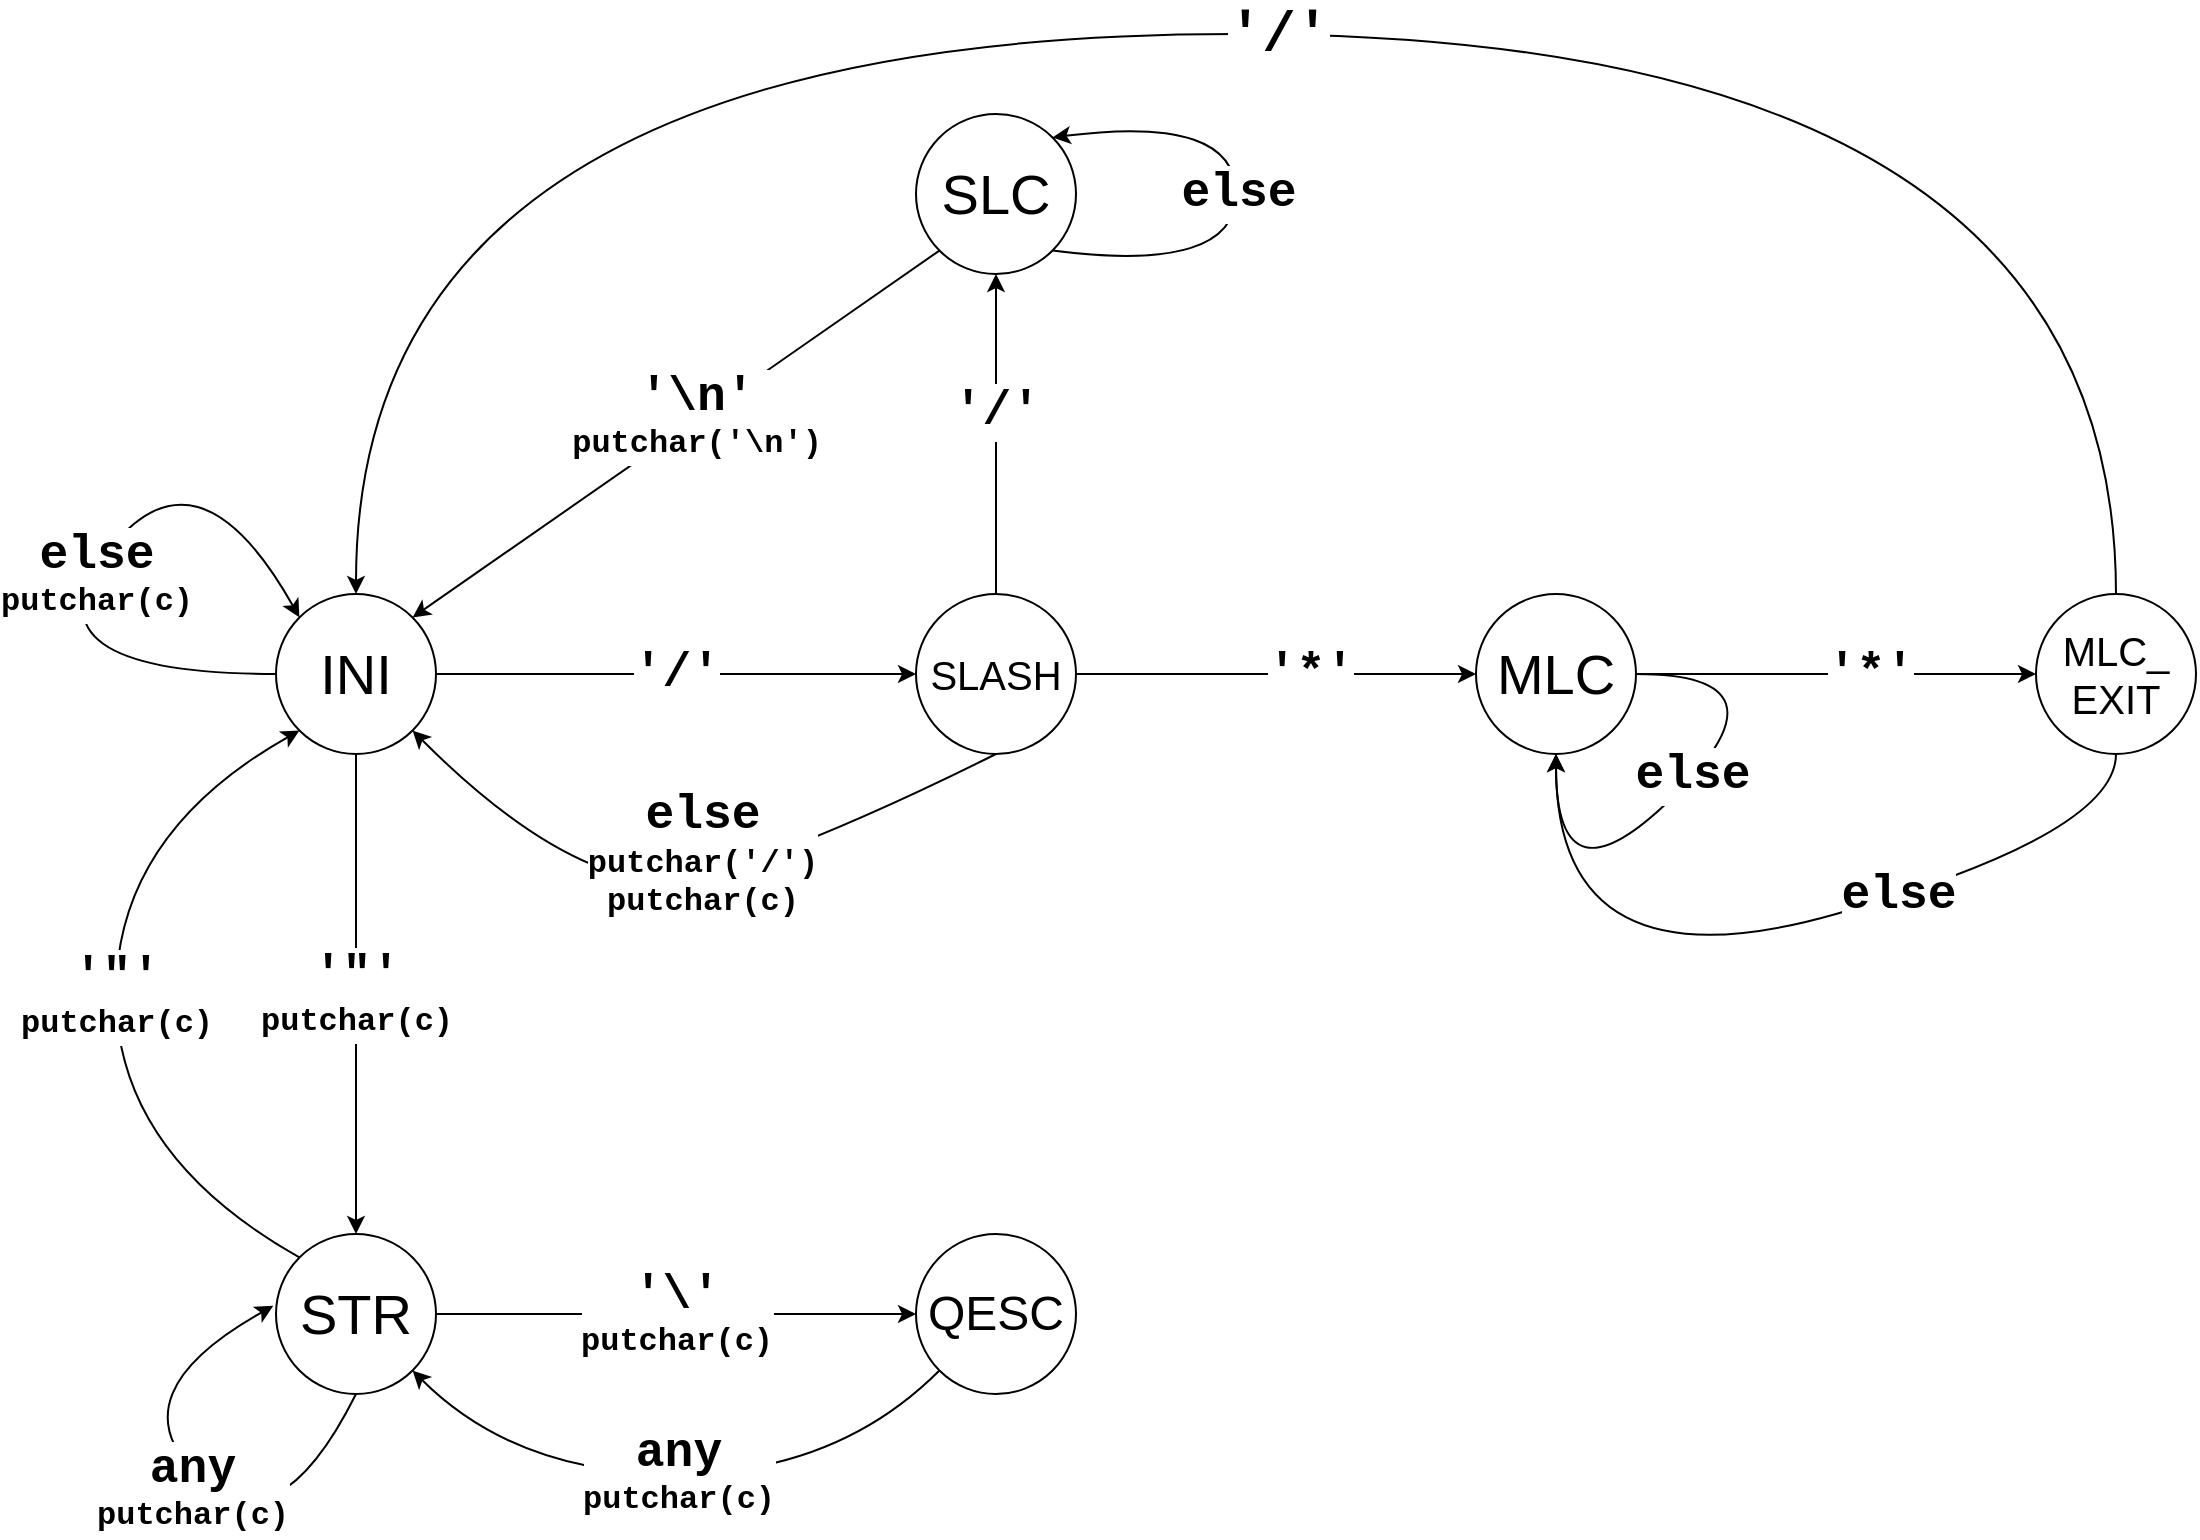 <mxfile version="21.6.1" type="device">
  <diagram name="Page-1" id="m9mnmYUp-4mi6UZCbh7n">
    <mxGraphModel dx="1313" dy="798" grid="1" gridSize="10" guides="1" tooltips="1" connect="1" arrows="1" fold="1" page="1" pageScale="1" pageWidth="3000" pageHeight="3000" math="0" shadow="0">
      <root>
        <mxCell id="0" />
        <mxCell id="1" parent="0" />
        <mxCell id="AMoFaE7joyPMXflnSyXj-1" value="&lt;span style=&quot;font-size: 28px;&quot;&gt;INI&lt;/span&gt;" style="ellipse;whiteSpace=wrap;html=1;aspect=fixed;" parent="1" vertex="1">
          <mxGeometry x="360" y="360" width="80" height="80" as="geometry" />
        </mxCell>
        <mxCell id="AMoFaE7joyPMXflnSyXj-2" value="&lt;font style=&quot;font-size: 20px;&quot;&gt;SLASH&lt;/font&gt;" style="ellipse;whiteSpace=wrap;html=1;aspect=fixed;" parent="1" vertex="1">
          <mxGeometry x="680" y="360" width="80" height="80" as="geometry" />
        </mxCell>
        <mxCell id="AMoFaE7joyPMXflnSyXj-3" value="" style="endArrow=classic;html=1;rounded=0;exitX=1;exitY=0.5;exitDx=0;exitDy=0;entryX=0;entryY=0.5;entryDx=0;entryDy=0;" parent="1" source="AMoFaE7joyPMXflnSyXj-22" target="H5EoVn_Cu4zVBm4JNlwW-1" edge="1">
          <mxGeometry width="50" height="50" relative="1" as="geometry">
            <mxPoint x="430" y="770" as="sourcePoint" />
            <mxPoint x="670" y="770" as="targetPoint" />
          </mxGeometry>
        </mxCell>
        <mxCell id="AMoFaE7joyPMXflnSyXj-4" value="&lt;font style=&quot;&quot; face=&quot;Courier New&quot;&gt;&lt;b style=&quot;&quot;&gt;&lt;span style=&quot;font-size: 24px;&quot;&gt;&#39;\&#39;&lt;/span&gt;&lt;br&gt;&lt;font style=&quot;font-size: 16px;&quot;&gt;putchar(c)&lt;/font&gt;&lt;br&gt;&lt;/b&gt;&lt;/font&gt;" style="edgeLabel;html=1;align=center;verticalAlign=middle;resizable=0;points=[];" parent="AMoFaE7joyPMXflnSyXj-3" vertex="1" connectable="0">
          <mxGeometry x="0.158" y="1" relative="1" as="geometry">
            <mxPoint x="-19" y="1" as="offset" />
          </mxGeometry>
        </mxCell>
        <mxCell id="AMoFaE7joyPMXflnSyXj-5" value="&lt;font style=&quot;font-size: 28px;&quot;&gt;SLC&lt;/font&gt;" style="ellipse;whiteSpace=wrap;html=1;aspect=fixed;" parent="1" vertex="1">
          <mxGeometry x="680" y="120" width="80" height="80" as="geometry" />
        </mxCell>
        <mxCell id="AMoFaE7joyPMXflnSyXj-6" value="" style="endArrow=classic;html=1;rounded=0;exitX=0.5;exitY=0;exitDx=0;exitDy=0;entryX=0.5;entryY=1;entryDx=0;entryDy=0;" parent="1" source="AMoFaE7joyPMXflnSyXj-2" target="AMoFaE7joyPMXflnSyXj-5" edge="1">
          <mxGeometry width="50" height="50" relative="1" as="geometry">
            <mxPoint x="480" y="330" as="sourcePoint" />
            <mxPoint x="720" y="330" as="targetPoint" />
          </mxGeometry>
        </mxCell>
        <mxCell id="AMoFaE7joyPMXflnSyXj-7" value="&lt;font style=&quot;font-size: 24px;&quot; face=&quot;Courier New&quot;&gt;&lt;b&gt;&#39;/&#39;&lt;/b&gt;&lt;/font&gt;" style="edgeLabel;html=1;align=center;verticalAlign=middle;resizable=0;points=[];" parent="AMoFaE7joyPMXflnSyXj-6" vertex="1" connectable="0">
          <mxGeometry x="0.158" y="1" relative="1" as="geometry">
            <mxPoint x="1" y="1" as="offset" />
          </mxGeometry>
        </mxCell>
        <mxCell id="AMoFaE7joyPMXflnSyXj-8" value="" style="endArrow=classic;html=1;rounded=0;exitX=0;exitY=1;exitDx=0;exitDy=0;entryX=1;entryY=0;entryDx=0;entryDy=0;" parent="1" source="AMoFaE7joyPMXflnSyXj-5" target="AMoFaE7joyPMXflnSyXj-1" edge="1">
          <mxGeometry width="50" height="50" relative="1" as="geometry">
            <mxPoint x="520" y="370" as="sourcePoint" />
            <mxPoint x="520" y="210" as="targetPoint" />
          </mxGeometry>
        </mxCell>
        <mxCell id="AMoFaE7joyPMXflnSyXj-9" value="&lt;font style=&quot;&quot; face=&quot;Courier New&quot;&gt;&lt;b style=&quot;&quot;&gt;&lt;span style=&quot;font-size: 24px;&quot;&gt;&#39;\n&#39;&lt;/span&gt;&lt;br&gt;&lt;font style=&quot;font-size: 16px;&quot;&gt;putchar(&#39;\n&#39;)&lt;/font&gt;&lt;br&gt;&lt;/b&gt;&lt;/font&gt;" style="edgeLabel;html=1;align=center;verticalAlign=middle;resizable=0;points=[];" parent="AMoFaE7joyPMXflnSyXj-8" vertex="1" connectable="0">
          <mxGeometry x="0.158" y="1" relative="1" as="geometry">
            <mxPoint x="30" y="-25" as="offset" />
          </mxGeometry>
        </mxCell>
        <mxCell id="AMoFaE7joyPMXflnSyXj-10" value="&lt;font style=&quot;font-size: 28px;&quot;&gt;MLC&lt;/font&gt;" style="ellipse;whiteSpace=wrap;html=1;aspect=fixed;" parent="1" vertex="1">
          <mxGeometry x="960" y="360" width="80" height="80" as="geometry" />
        </mxCell>
        <mxCell id="AMoFaE7joyPMXflnSyXj-11" value="" style="endArrow=classic;html=1;rounded=0;exitX=1;exitY=0.5;exitDx=0;exitDy=0;entryX=0;entryY=0.5;entryDx=0;entryDy=0;" parent="1" source="AMoFaE7joyPMXflnSyXj-2" target="AMoFaE7joyPMXflnSyXj-10" edge="1">
          <mxGeometry width="50" height="50" relative="1" as="geometry">
            <mxPoint x="860" y="390" as="sourcePoint" />
            <mxPoint x="860" y="230" as="targetPoint" />
          </mxGeometry>
        </mxCell>
        <mxCell id="AMoFaE7joyPMXflnSyXj-12" value="&lt;font style=&quot;font-size: 24px;&quot; face=&quot;Courier New&quot;&gt;&lt;b&gt;&#39;*&#39;&lt;/b&gt;&lt;/font&gt;" style="edgeLabel;html=1;align=center;verticalAlign=middle;resizable=0;points=[];" parent="AMoFaE7joyPMXflnSyXj-11" vertex="1" connectable="0">
          <mxGeometry x="0.158" y="1" relative="1" as="geometry">
            <mxPoint x="1" y="1" as="offset" />
          </mxGeometry>
        </mxCell>
        <mxCell id="AMoFaE7joyPMXflnSyXj-13" value="" style="curved=1;endArrow=classic;html=1;rounded=0;exitX=1;exitY=0.5;exitDx=0;exitDy=0;entryX=0.5;entryY=1;entryDx=0;entryDy=0;" parent="1" source="AMoFaE7joyPMXflnSyXj-10" target="AMoFaE7joyPMXflnSyXj-10" edge="1">
          <mxGeometry width="50" height="50" relative="1" as="geometry">
            <mxPoint x="1070" y="425" as="sourcePoint" />
            <mxPoint x="1120" y="375" as="targetPoint" />
            <Array as="points">
              <mxPoint x="1120" y="400" />
              <mxPoint x="1000" y="520" />
            </Array>
          </mxGeometry>
        </mxCell>
        <mxCell id="AMoFaE7joyPMXflnSyXj-14" value="&lt;font style=&quot;font-size: 24px;&quot; face=&quot;Courier New&quot;&gt;&lt;b&gt;else&lt;/b&gt;&lt;/font&gt;" style="edgeLabel;html=1;align=center;verticalAlign=middle;resizable=0;points=[];" parent="AMoFaE7joyPMXflnSyXj-13" vertex="1" connectable="0">
          <mxGeometry x="-0.076" y="-1" relative="1" as="geometry">
            <mxPoint as="offset" />
          </mxGeometry>
        </mxCell>
        <mxCell id="AMoFaE7joyPMXflnSyXj-15" value="&lt;font style=&quot;font-size: 20px;&quot;&gt;MLC_&lt;br&gt;EXIT&lt;br&gt;&lt;/font&gt;" style="ellipse;whiteSpace=wrap;html=1;aspect=fixed;" parent="1" vertex="1">
          <mxGeometry x="1240" y="360" width="80" height="80" as="geometry" />
        </mxCell>
        <mxCell id="AMoFaE7joyPMXflnSyXj-16" value="" style="endArrow=classic;html=1;rounded=0;exitX=1;exitY=0.5;exitDx=0;exitDy=0;entryX=0;entryY=0.5;entryDx=0;entryDy=0;" parent="1" source="AMoFaE7joyPMXflnSyXj-10" target="AMoFaE7joyPMXflnSyXj-15" edge="1">
          <mxGeometry width="50" height="50" relative="1" as="geometry">
            <mxPoint x="980" y="280" as="sourcePoint" />
            <mxPoint x="1180" y="280" as="targetPoint" />
          </mxGeometry>
        </mxCell>
        <mxCell id="AMoFaE7joyPMXflnSyXj-17" value="&lt;font style=&quot;font-size: 24px;&quot; face=&quot;Courier New&quot;&gt;&lt;b&gt;&#39;*&#39;&lt;/b&gt;&lt;/font&gt;" style="edgeLabel;html=1;align=center;verticalAlign=middle;resizable=0;points=[];" parent="AMoFaE7joyPMXflnSyXj-16" vertex="1" connectable="0">
          <mxGeometry x="0.158" y="1" relative="1" as="geometry">
            <mxPoint x="1" y="1" as="offset" />
          </mxGeometry>
        </mxCell>
        <mxCell id="AMoFaE7joyPMXflnSyXj-18" value="" style="curved=1;endArrow=classic;html=1;rounded=0;exitX=0.5;exitY=1;exitDx=0;exitDy=0;entryX=0.5;entryY=1;entryDx=0;entryDy=0;" parent="1" source="AMoFaE7joyPMXflnSyXj-15" target="AMoFaE7joyPMXflnSyXj-10" edge="1">
          <mxGeometry width="50" height="50" relative="1" as="geometry">
            <mxPoint x="1160" y="480" as="sourcePoint" />
            <mxPoint x="1120" y="520" as="targetPoint" />
            <Array as="points">
              <mxPoint x="1280" y="480" />
              <mxPoint x="1000" y="560" />
            </Array>
          </mxGeometry>
        </mxCell>
        <mxCell id="AMoFaE7joyPMXflnSyXj-19" value="&lt;font style=&quot;font-size: 24px;&quot; face=&quot;Courier New&quot;&gt;&lt;b&gt;else&lt;/b&gt;&lt;/font&gt;" style="edgeLabel;html=1;align=center;verticalAlign=middle;resizable=0;points=[];" parent="AMoFaE7joyPMXflnSyXj-18" vertex="1" connectable="0">
          <mxGeometry x="-0.076" y="-1" relative="1" as="geometry">
            <mxPoint x="53" y="-15" as="offset" />
          </mxGeometry>
        </mxCell>
        <mxCell id="AMoFaE7joyPMXflnSyXj-20" value="" style="curved=1;endArrow=classic;html=1;rounded=0;exitX=0.5;exitY=0;exitDx=0;exitDy=0;entryX=0.5;entryY=0;entryDx=0;entryDy=0;" parent="1" source="AMoFaE7joyPMXflnSyXj-15" target="AMoFaE7joyPMXflnSyXj-1" edge="1">
          <mxGeometry width="50" height="50" relative="1" as="geometry">
            <mxPoint x="1230" y="100" as="sourcePoint" />
            <mxPoint x="950" y="100" as="targetPoint" />
            <Array as="points">
              <mxPoint x="1280" y="80" />
              <mxPoint x="400" y="80" />
            </Array>
          </mxGeometry>
        </mxCell>
        <mxCell id="AMoFaE7joyPMXflnSyXj-21" value="&lt;font size=&quot;1&quot; style=&quot;&quot; face=&quot;Courier New&quot;&gt;&lt;b style=&quot;font-size: 28px;&quot;&gt;&#39;/&#39;&lt;/b&gt;&lt;/font&gt;" style="edgeLabel;html=1;align=center;verticalAlign=middle;resizable=0;points=[];" parent="AMoFaE7joyPMXflnSyXj-20" vertex="1" connectable="0">
          <mxGeometry x="-0.076" y="-1" relative="1" as="geometry">
            <mxPoint x="-34" y="1" as="offset" />
          </mxGeometry>
        </mxCell>
        <mxCell id="AMoFaE7joyPMXflnSyXj-22" value="&lt;font style=&quot;font-size: 28px;&quot;&gt;STR&lt;/font&gt;" style="ellipse;whiteSpace=wrap;html=1;aspect=fixed;" parent="1" vertex="1">
          <mxGeometry x="360" y="680" width="80" height="80" as="geometry" />
        </mxCell>
        <mxCell id="AMoFaE7joyPMXflnSyXj-23" value="" style="endArrow=classic;html=1;rounded=0;exitX=0.5;exitY=1;exitDx=0;exitDy=0;entryX=0.5;entryY=0;entryDx=0;entryDy=0;" parent="1" source="AMoFaE7joyPMXflnSyXj-1" target="AMoFaE7joyPMXflnSyXj-22" edge="1">
          <mxGeometry width="50" height="50" relative="1" as="geometry">
            <mxPoint x="390" y="530" as="sourcePoint" />
            <mxPoint x="630" y="530" as="targetPoint" />
          </mxGeometry>
        </mxCell>
        <mxCell id="AMoFaE7joyPMXflnSyXj-24" value="&lt;font style=&quot;&quot; face=&quot;Courier New&quot;&gt;&lt;b style=&quot;&quot;&gt;&lt;span style=&quot;font-size: 24px;&quot;&gt;&#39;&quot;&#39;&lt;/span&gt;&lt;br&gt;&lt;font style=&quot;font-size: 16px;&quot;&gt;putchar(c)&lt;/font&gt;&lt;br&gt;&lt;/b&gt;&lt;/font&gt;" style="edgeLabel;html=1;align=center;verticalAlign=middle;resizable=0;points=[];" parent="AMoFaE7joyPMXflnSyXj-23" vertex="1" connectable="0">
          <mxGeometry x="0.158" y="1" relative="1" as="geometry">
            <mxPoint x="-1" y="-19" as="offset" />
          </mxGeometry>
        </mxCell>
        <mxCell id="AMoFaE7joyPMXflnSyXj-25" value="" style="curved=1;endArrow=classic;html=1;rounded=0;exitX=0.5;exitY=1;exitDx=0;exitDy=0;entryX=1;entryY=1;entryDx=0;entryDy=0;" parent="1" source="AMoFaE7joyPMXflnSyXj-2" target="AMoFaE7joyPMXflnSyXj-1" edge="1">
          <mxGeometry width="50" height="50" relative="1" as="geometry">
            <mxPoint x="550" y="470" as="sourcePoint" />
            <mxPoint x="510" y="510" as="targetPoint" />
            <Array as="points">
              <mxPoint x="640" y="480" />
              <mxPoint x="520" y="520" />
            </Array>
          </mxGeometry>
        </mxCell>
        <mxCell id="AMoFaE7joyPMXflnSyXj-26" value="&lt;font style=&quot;&quot; face=&quot;Courier New&quot;&gt;&lt;b style=&quot;&quot;&gt;&lt;span style=&quot;font-size: 24px;&quot;&gt;else&lt;/span&gt;&lt;br&gt;&lt;font style=&quot;font-size: 16px;&quot;&gt;putchar(&#39;/&#39;)&lt;br&gt;putchar(c)&lt;br&gt;&lt;/font&gt;&lt;/b&gt;&lt;/font&gt;" style="edgeLabel;html=1;align=center;verticalAlign=middle;resizable=0;points=[];" parent="AMoFaE7joyPMXflnSyXj-25" vertex="1" connectable="0">
          <mxGeometry x="-0.076" y="-1" relative="1" as="geometry">
            <mxPoint y="-11" as="offset" />
          </mxGeometry>
        </mxCell>
        <mxCell id="H5EoVn_Cu4zVBm4JNlwW-1" value="&lt;font style=&quot;font-size: 24px;&quot;&gt;QESC&lt;/font&gt;" style="ellipse;whiteSpace=wrap;html=1;aspect=fixed;" parent="1" vertex="1">
          <mxGeometry x="680" y="680" width="80" height="80" as="geometry" />
        </mxCell>
        <mxCell id="H5EoVn_Cu4zVBm4JNlwW-4" value="" style="curved=1;endArrow=classic;html=1;rounded=0;exitX=0;exitY=1;exitDx=0;exitDy=0;entryX=1;entryY=1;entryDx=0;entryDy=0;" parent="1" source="H5EoVn_Cu4zVBm4JNlwW-1" target="AMoFaE7joyPMXflnSyXj-22" edge="1">
          <mxGeometry width="50" height="50" relative="1" as="geometry">
            <mxPoint x="610" y="860" as="sourcePoint" />
            <mxPoint x="570" y="900" as="targetPoint" />
            <Array as="points">
              <mxPoint x="640" y="800" />
              <mxPoint x="480" y="800" />
            </Array>
          </mxGeometry>
        </mxCell>
        <mxCell id="H5EoVn_Cu4zVBm4JNlwW-5" value="&lt;font style=&quot;&quot; face=&quot;Courier New&quot;&gt;&lt;b style=&quot;&quot;&gt;&lt;span style=&quot;font-size: 24px;&quot;&gt;any&lt;/span&gt;&lt;br&gt;&lt;font style=&quot;font-size: 16px;&quot;&gt;putchar(c)&lt;/font&gt;&lt;br&gt;&lt;/b&gt;&lt;/font&gt;" style="edgeLabel;html=1;align=center;verticalAlign=middle;resizable=0;points=[];" parent="H5EoVn_Cu4zVBm4JNlwW-4" vertex="1" connectable="0">
          <mxGeometry x="-0.076" y="-1" relative="1" as="geometry">
            <mxPoint x="-11" as="offset" />
          </mxGeometry>
        </mxCell>
        <mxCell id="H5EoVn_Cu4zVBm4JNlwW-6" value="" style="curved=1;endArrow=classic;html=1;rounded=0;exitX=0.5;exitY=1;exitDx=0;exitDy=0;entryX=-0.017;entryY=0.449;entryDx=0;entryDy=0;entryPerimeter=0;" parent="1" source="AMoFaE7joyPMXflnSyXj-22" target="AMoFaE7joyPMXflnSyXj-22" edge="1">
          <mxGeometry width="50" height="50" relative="1" as="geometry">
            <mxPoint x="463.72" y="829.72" as="sourcePoint" />
            <mxPoint x="199.72" y="829.72" as="targetPoint" />
            <Array as="points">
              <mxPoint x="360" y="840" />
              <mxPoint x="280" y="760" />
            </Array>
          </mxGeometry>
        </mxCell>
        <mxCell id="H5EoVn_Cu4zVBm4JNlwW-7" value="&lt;font style=&quot;&quot; face=&quot;Courier New&quot;&gt;&lt;b style=&quot;&quot;&gt;&lt;span style=&quot;font-size: 24px;&quot;&gt;any&lt;/span&gt;&lt;br&gt;&lt;font style=&quot;font-size: 16px;&quot;&gt;putchar(c)&lt;/font&gt;&lt;br&gt;&lt;/b&gt;&lt;/font&gt;" style="edgeLabel;html=1;align=center;verticalAlign=middle;resizable=0;points=[];" parent="H5EoVn_Cu4zVBm4JNlwW-6" vertex="1" connectable="0">
          <mxGeometry x="-0.076" y="-1" relative="1" as="geometry">
            <mxPoint x="-11" as="offset" />
          </mxGeometry>
        </mxCell>
        <mxCell id="H5EoVn_Cu4zVBm4JNlwW-8" value="" style="curved=1;endArrow=classic;html=1;rounded=0;exitX=0;exitY=0;exitDx=0;exitDy=0;entryX=0;entryY=1;entryDx=0;entryDy=0;" parent="1" source="AMoFaE7joyPMXflnSyXj-22" target="AMoFaE7joyPMXflnSyXj-1" edge="1">
          <mxGeometry width="50" height="50" relative="1" as="geometry">
            <mxPoint x="290" y="514.08" as="sourcePoint" />
            <mxPoint x="249" y="470.08" as="targetPoint" />
            <Array as="points">
              <mxPoint x="280" y="640" />
              <mxPoint x="280" y="480" />
            </Array>
          </mxGeometry>
        </mxCell>
        <mxCell id="H5EoVn_Cu4zVBm4JNlwW-9" value="&lt;font style=&quot;&quot; face=&quot;Courier New&quot;&gt;&lt;b style=&quot;&quot;&gt;&lt;span style=&quot;font-size: 24px;&quot;&gt;&#39;&quot;&#39;&lt;/span&gt;&lt;br&gt;&lt;font style=&quot;font-size: 16px;&quot;&gt;putchar(c)&lt;/font&gt;&lt;br&gt;&lt;/b&gt;&lt;/font&gt;" style="edgeLabel;html=1;align=center;verticalAlign=middle;resizable=0;points=[];" parent="H5EoVn_Cu4zVBm4JNlwW-8" vertex="1" connectable="0">
          <mxGeometry x="-0.076" y="-1" relative="1" as="geometry">
            <mxPoint x="-1" y="-14" as="offset" />
          </mxGeometry>
        </mxCell>
        <mxCell id="H5EoVn_Cu4zVBm4JNlwW-10" value="" style="endArrow=classic;html=1;rounded=0;exitX=1;exitY=0.5;exitDx=0;exitDy=0;entryX=0;entryY=0.5;entryDx=0;entryDy=0;" parent="1" source="AMoFaE7joyPMXflnSyXj-1" target="AMoFaE7joyPMXflnSyXj-2" edge="1">
          <mxGeometry width="50" height="50" relative="1" as="geometry">
            <mxPoint x="450" y="420" as="sourcePoint" />
            <mxPoint x="690" y="420" as="targetPoint" />
          </mxGeometry>
        </mxCell>
        <mxCell id="H5EoVn_Cu4zVBm4JNlwW-11" value="&lt;font style=&quot;&quot; face=&quot;Courier New&quot;&gt;&lt;b style=&quot;&quot;&gt;&lt;span style=&quot;font-size: 24px;&quot;&gt;&#39;/&#39;&lt;/span&gt;&lt;br&gt;&lt;/b&gt;&lt;/font&gt;" style="edgeLabel;html=1;align=center;verticalAlign=middle;resizable=0;points=[];" parent="H5EoVn_Cu4zVBm4JNlwW-10" vertex="1" connectable="0">
          <mxGeometry x="0.158" y="1" relative="1" as="geometry">
            <mxPoint x="-19" y="1" as="offset" />
          </mxGeometry>
        </mxCell>
        <mxCell id="xSR6Tt40gHcaKifHNPwv-1" value="" style="curved=1;endArrow=classic;html=1;rounded=0;exitX=0;exitY=0.5;exitDx=0;exitDy=0;entryX=0;entryY=0;entryDx=0;entryDy=0;" parent="1" source="AMoFaE7joyPMXflnSyXj-1" target="AMoFaE7joyPMXflnSyXj-1" edge="1">
          <mxGeometry width="50" height="50" relative="1" as="geometry">
            <mxPoint x="332" y="532" as="sourcePoint" />
            <mxPoint x="332" y="268" as="targetPoint" />
            <Array as="points">
              <mxPoint x="230" y="400" />
              <mxPoint x="320" y="280" />
            </Array>
          </mxGeometry>
        </mxCell>
        <mxCell id="xSR6Tt40gHcaKifHNPwv-2" value="&lt;font style=&quot;&quot; face=&quot;Courier New&quot;&gt;&lt;b style=&quot;&quot;&gt;&lt;span style=&quot;font-size: 24px;&quot;&gt;else&lt;/span&gt;&lt;br&gt;&lt;font style=&quot;font-size: 16px;&quot;&gt;putchar(c)&lt;/font&gt;&lt;br&gt;&lt;/b&gt;&lt;/font&gt;" style="edgeLabel;html=1;align=center;verticalAlign=middle;resizable=0;points=[];" parent="xSR6Tt40gHcaKifHNPwv-1" vertex="1" connectable="0">
          <mxGeometry x="-0.076" y="-1" relative="1" as="geometry">
            <mxPoint x="10" y="-12" as="offset" />
          </mxGeometry>
        </mxCell>
        <mxCell id="ijKpKWuyQHeOEvaJhBuL-1" value="" style="curved=1;endArrow=classic;html=1;rounded=0;exitX=1;exitY=1;exitDx=0;exitDy=0;entryX=1;entryY=0;entryDx=0;entryDy=0;" edge="1" parent="1" source="AMoFaE7joyPMXflnSyXj-5" target="AMoFaE7joyPMXflnSyXj-5">
          <mxGeometry width="50" height="50" relative="1" as="geometry">
            <mxPoint x="840" y="180" as="sourcePoint" />
            <mxPoint x="800" y="220" as="targetPoint" />
            <Array as="points">
              <mxPoint x="840" y="200" />
              <mxPoint x="840" y="120" />
            </Array>
          </mxGeometry>
        </mxCell>
        <mxCell id="ijKpKWuyQHeOEvaJhBuL-2" value="&lt;font face=&quot;Courier New&quot;&gt;&lt;span style=&quot;font-size: 24px;&quot;&gt;&lt;b&gt;else&lt;/b&gt;&lt;/span&gt;&lt;/font&gt;" style="edgeLabel;html=1;align=center;verticalAlign=middle;resizable=0;points=[];" vertex="1" connectable="0" parent="ijKpKWuyQHeOEvaJhBuL-1">
          <mxGeometry x="-0.076" y="-1" relative="1" as="geometry">
            <mxPoint y="-10" as="offset" />
          </mxGeometry>
        </mxCell>
      </root>
    </mxGraphModel>
  </diagram>
</mxfile>
